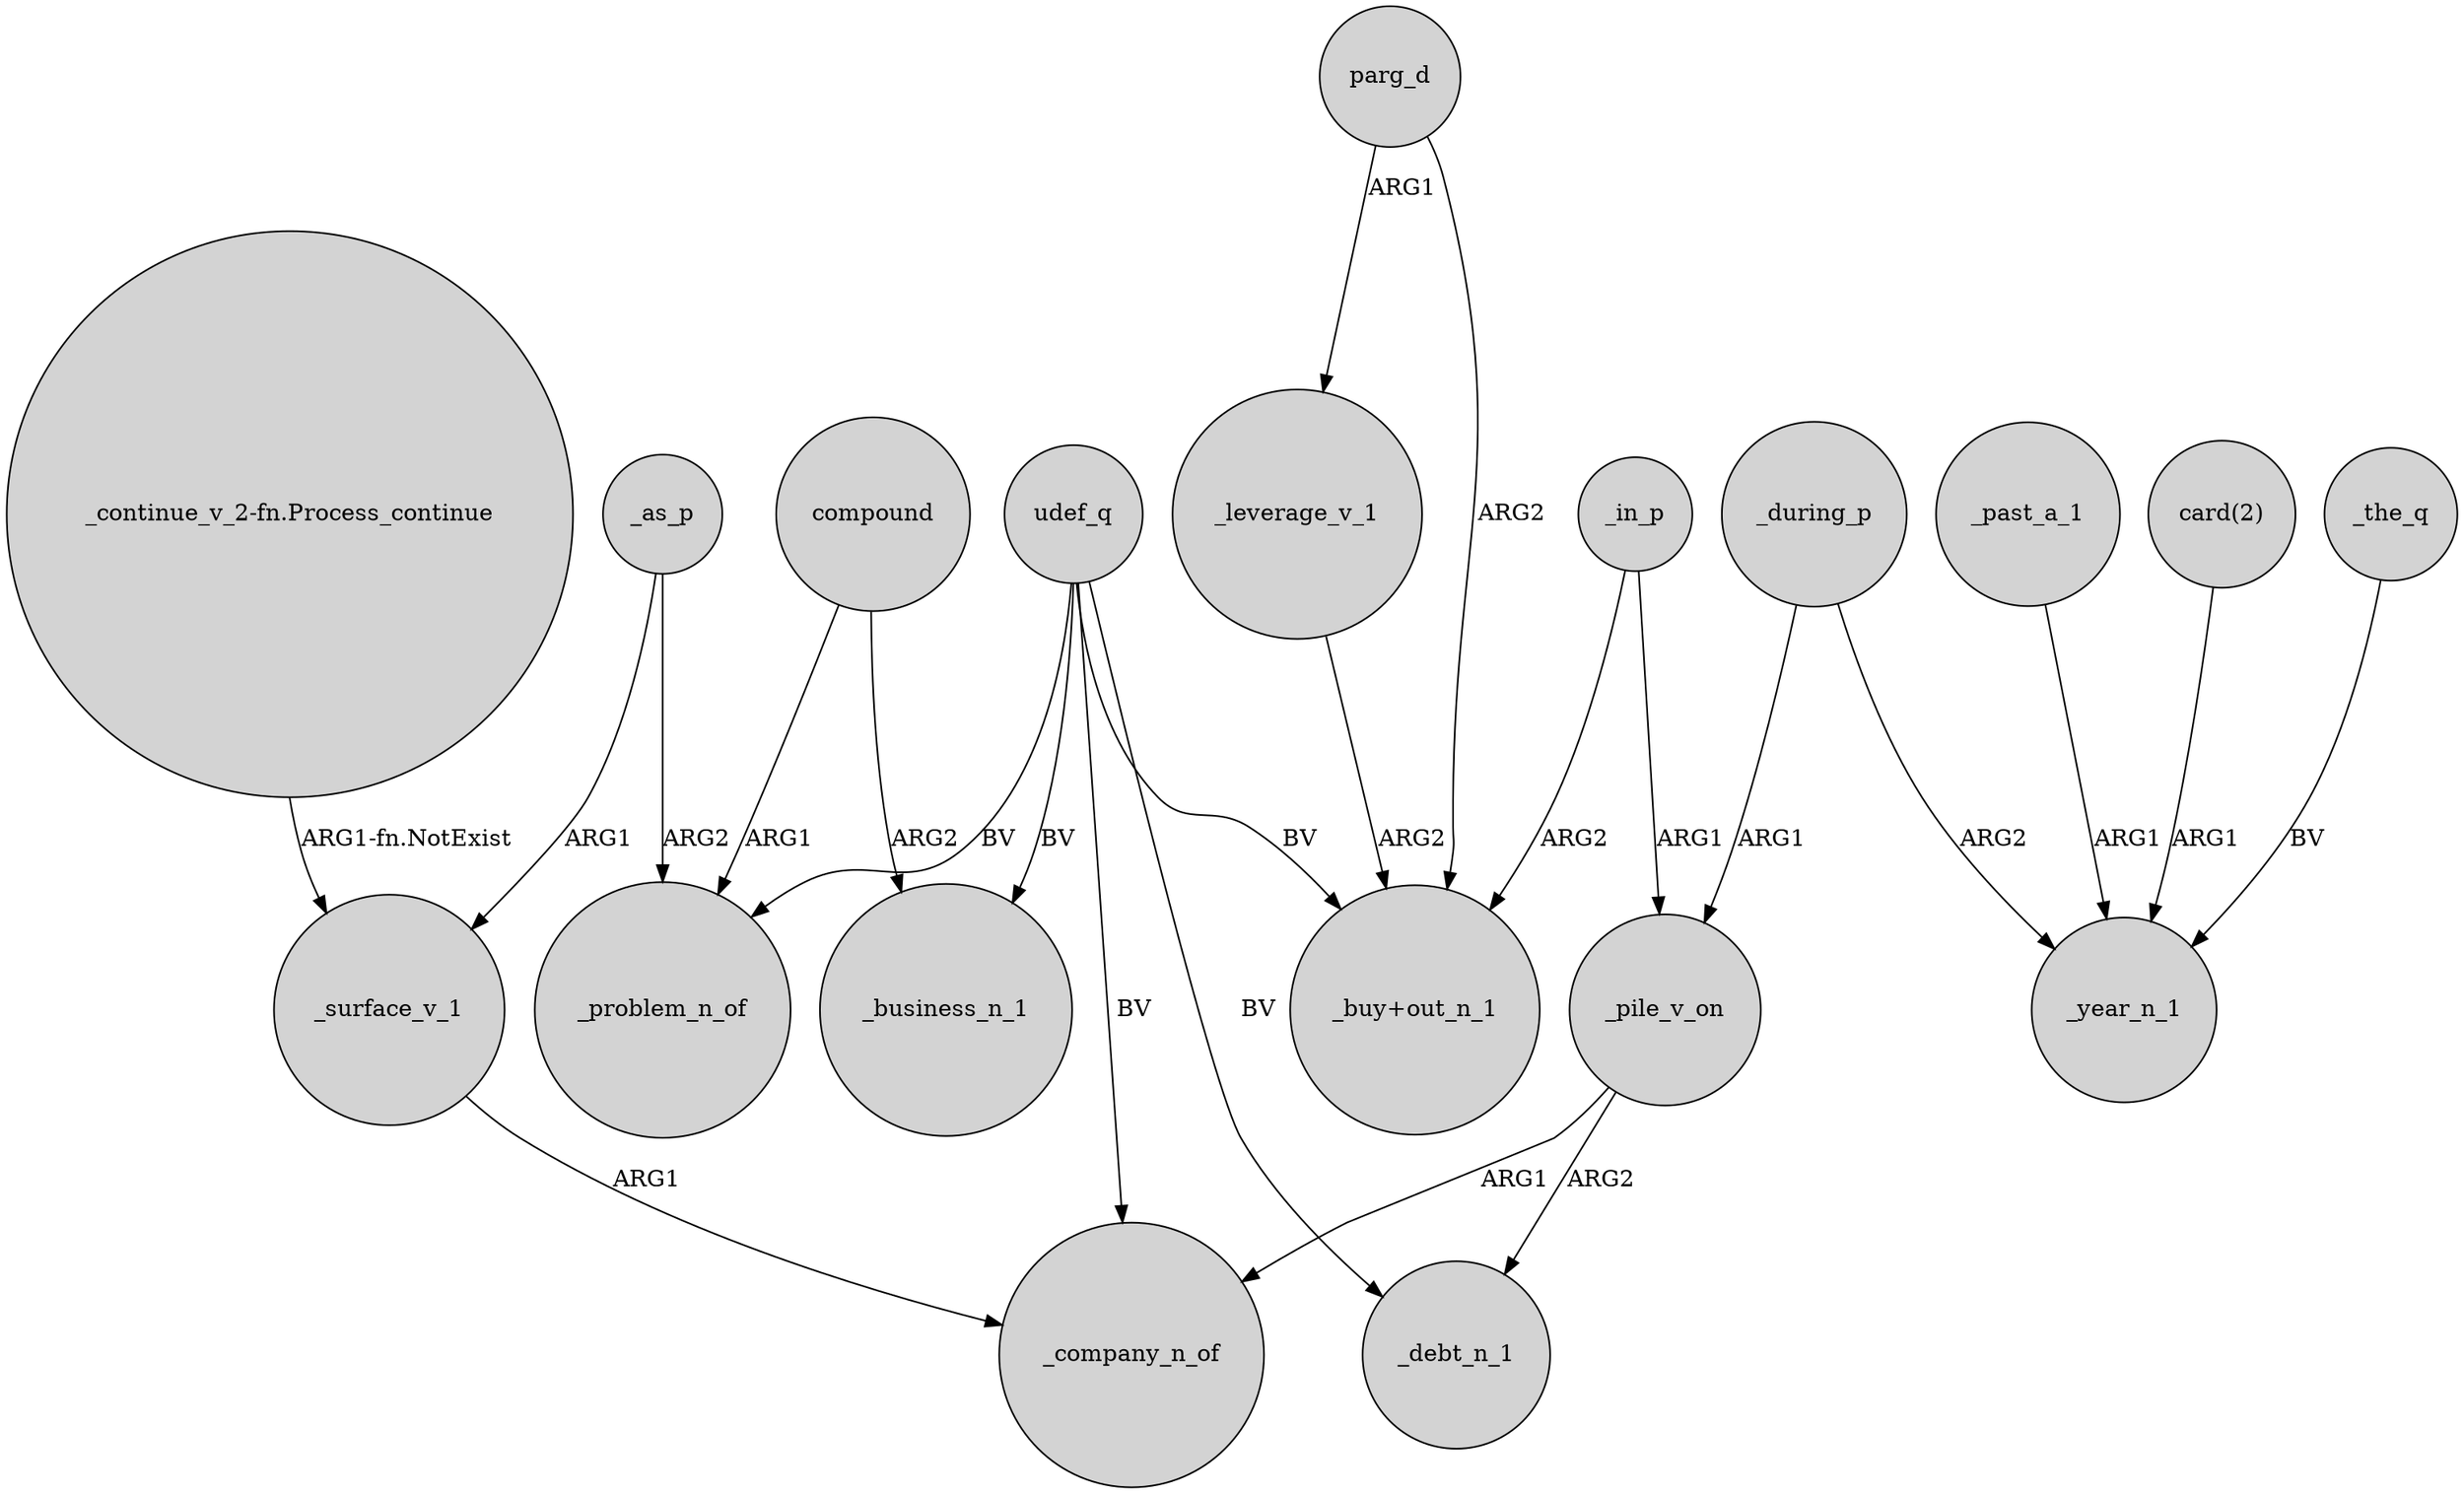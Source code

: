 digraph {
	node [shape=circle style=filled]
	udef_q -> _debt_n_1 [label=BV]
	_in_p -> _pile_v_on [label=ARG1]
	parg_d -> "_buy+out_n_1" [label=ARG2]
	udef_q -> _problem_n_of [label=BV]
	_in_p -> "_buy+out_n_1" [label=ARG2]
	udef_q -> "_buy+out_n_1" [label=BV]
	_past_a_1 -> _year_n_1 [label=ARG1]
	parg_d -> _leverage_v_1 [label=ARG1]
	_as_p -> _surface_v_1 [label=ARG1]
	_pile_v_on -> _company_n_of [label=ARG1]
	"_continue_v_2-fn.Process_continue" -> _surface_v_1 [label="ARG1-fn.NotExist"]
	_during_p -> _year_n_1 [label=ARG2]
	"card(2)" -> _year_n_1 [label=ARG1]
	compound -> _problem_n_of [label=ARG1]
	compound -> _business_n_1 [label=ARG2]
	_the_q -> _year_n_1 [label=BV]
	_leverage_v_1 -> "_buy+out_n_1" [label=ARG2]
	udef_q -> _business_n_1 [label=BV]
	_during_p -> _pile_v_on [label=ARG1]
	_surface_v_1 -> _company_n_of [label=ARG1]
	_as_p -> _problem_n_of [label=ARG2]
	udef_q -> _company_n_of [label=BV]
	_pile_v_on -> _debt_n_1 [label=ARG2]
}
